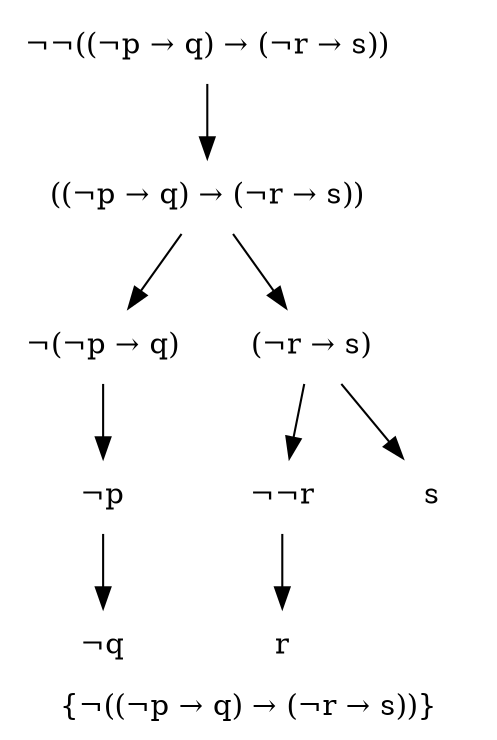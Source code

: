 digraph G {
	label = "{&not;((&not;p &rarr; q) &rarr; (&not;r &rarr; s))}";
	node [ shape = "plaintext" ];
	0 [ label = "&not;&not;((&not;p &rarr; q) &rarr; (&not;r &rarr; s))" ];
	1 [ label = "((&not;p &rarr; q) &rarr; (&not;r &rarr; s))" ];
	0 -> 1;
	2 [ label = "&not;(&not;p &rarr; q)" ];
	1 -> 2;
	3 [ label = "&not;p" ];
	2 -> 3;
	4 [ label = "&not;q" ];
	3 -> 4;
	5 [ label = "(&not;r &rarr; s)" ];
	1 -> 5;
	6 [ label = "&not;&not;r" ];
	5 -> 6;
	7 [ label = "r" ];
	6 -> 7;
	8 [ label = "s" ];
	5 -> 8;
}